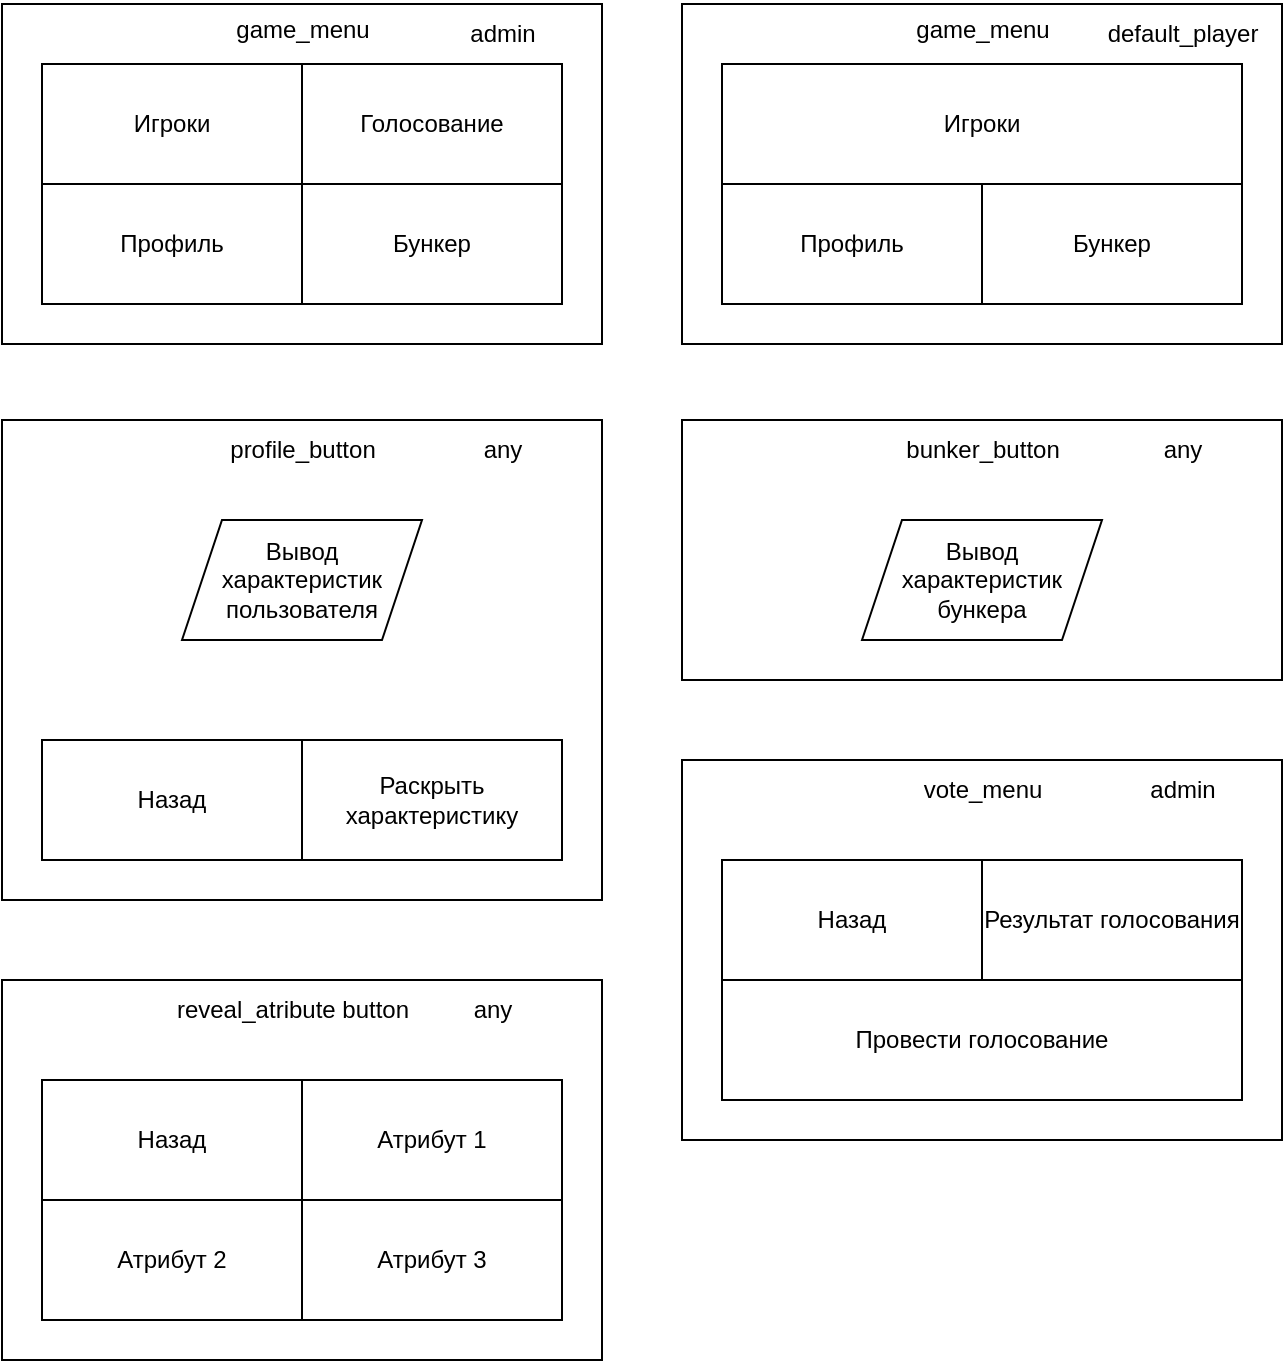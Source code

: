 <mxfile version="24.4.13" type="github">
  <diagram name="Страница — 1" id="MnqRbCTAZW6nNjorJu6J">
    <mxGraphModel dx="1271" dy="711" grid="1" gridSize="10" guides="1" tooltips="1" connect="1" arrows="1" fold="1" page="1" pageScale="1" pageWidth="827" pageHeight="1169" math="0" shadow="0">
      <root>
        <mxCell id="0" />
        <mxCell id="1" parent="0" />
        <mxCell id="LgHQ-KVYW7qDHZazof08-20" value="" style="rounded=0;whiteSpace=wrap;html=1;fillColor=none;" vertex="1" parent="1">
          <mxGeometry x="20" y="520" width="300" height="190" as="geometry" />
        </mxCell>
        <mxCell id="LgHQ-KVYW7qDHZazof08-27" value="" style="rounded=0;whiteSpace=wrap;html=1;fillColor=none;" vertex="1" parent="1">
          <mxGeometry x="360" y="32" width="300" height="170" as="geometry" />
        </mxCell>
        <mxCell id="LgHQ-KVYW7qDHZazof08-13" value="" style="rounded=0;whiteSpace=wrap;html=1;fillColor=none;" vertex="1" parent="1">
          <mxGeometry x="20" y="240" width="300" height="240" as="geometry" />
        </mxCell>
        <mxCell id="LgHQ-KVYW7qDHZazof08-1" value="Профиль" style="rounded=0;whiteSpace=wrap;html=1;" vertex="1" parent="1">
          <mxGeometry x="40" y="122" width="130" height="60" as="geometry" />
        </mxCell>
        <mxCell id="LgHQ-KVYW7qDHZazof08-2" value="Игроки" style="rounded=0;whiteSpace=wrap;html=1;" vertex="1" parent="1">
          <mxGeometry x="40" y="62" width="130" height="60" as="geometry" />
        </mxCell>
        <mxCell id="LgHQ-KVYW7qDHZazof08-3" value="Голосование" style="rounded=0;whiteSpace=wrap;html=1;" vertex="1" parent="1">
          <mxGeometry x="170" y="62" width="130" height="60" as="geometry" />
        </mxCell>
        <mxCell id="LgHQ-KVYW7qDHZazof08-4" value="admin" style="text;html=1;align=center;verticalAlign=middle;resizable=0;points=[];autosize=1;strokeColor=none;fillColor=none;" vertex="1" parent="1">
          <mxGeometry x="240" y="32" width="60" height="30" as="geometry" />
        </mxCell>
        <mxCell id="LgHQ-KVYW7qDHZazof08-5" value="Бункер" style="rounded=0;whiteSpace=wrap;html=1;" vertex="1" parent="1">
          <mxGeometry x="170" y="122" width="130" height="60" as="geometry" />
        </mxCell>
        <mxCell id="LgHQ-KVYW7qDHZazof08-6" value="game_menu" style="text;html=1;align=center;verticalAlign=middle;resizable=0;points=[];autosize=1;strokeColor=none;fillColor=none;" vertex="1" parent="1">
          <mxGeometry x="125" y="30" width="90" height="30" as="geometry" />
        </mxCell>
        <mxCell id="LgHQ-KVYW7qDHZazof08-7" value="profile_button" style="text;html=1;align=center;verticalAlign=middle;resizable=0;points=[];autosize=1;strokeColor=none;fillColor=none;" vertex="1" parent="1">
          <mxGeometry x="120" y="240" width="100" height="30" as="geometry" />
        </mxCell>
        <mxCell id="LgHQ-KVYW7qDHZazof08-8" value="any" style="text;html=1;align=center;verticalAlign=middle;resizable=0;points=[];autosize=1;strokeColor=none;fillColor=none;" vertex="1" parent="1">
          <mxGeometry x="250" y="240" width="40" height="30" as="geometry" />
        </mxCell>
        <mxCell id="LgHQ-KVYW7qDHZazof08-9" value="Вывод характеристик пользователя" style="shape=parallelogram;perimeter=parallelogramPerimeter;whiteSpace=wrap;html=1;fixedSize=1;" vertex="1" parent="1">
          <mxGeometry x="110" y="290" width="120" height="60" as="geometry" />
        </mxCell>
        <mxCell id="LgHQ-KVYW7qDHZazof08-10" value="Назад" style="rounded=0;whiteSpace=wrap;html=1;" vertex="1" parent="1">
          <mxGeometry x="40" y="400" width="130" height="60" as="geometry" />
        </mxCell>
        <mxCell id="LgHQ-KVYW7qDHZazof08-11" value="Раскрыть характеристику" style="rounded=0;whiteSpace=wrap;html=1;" vertex="1" parent="1">
          <mxGeometry x="170" y="400" width="130" height="60" as="geometry" />
        </mxCell>
        <mxCell id="LgHQ-KVYW7qDHZazof08-12" value="" style="rounded=0;whiteSpace=wrap;html=1;fillColor=none;" vertex="1" parent="1">
          <mxGeometry x="20" y="32" width="300" height="170" as="geometry" />
        </mxCell>
        <mxCell id="LgHQ-KVYW7qDHZazof08-14" value="reveal_atribute button" style="text;html=1;align=center;verticalAlign=middle;resizable=0;points=[];autosize=1;strokeColor=none;fillColor=none;" vertex="1" parent="1">
          <mxGeometry x="95" y="520" width="140" height="30" as="geometry" />
        </mxCell>
        <mxCell id="LgHQ-KVYW7qDHZazof08-15" value="any" style="text;html=1;align=center;verticalAlign=middle;resizable=0;points=[];autosize=1;strokeColor=none;fillColor=none;" vertex="1" parent="1">
          <mxGeometry x="245" y="520" width="40" height="30" as="geometry" />
        </mxCell>
        <mxCell id="LgHQ-KVYW7qDHZazof08-16" value="Назад" style="rounded=0;whiteSpace=wrap;html=1;" vertex="1" parent="1">
          <mxGeometry x="40" y="570" width="130" height="60" as="geometry" />
        </mxCell>
        <mxCell id="LgHQ-KVYW7qDHZazof08-17" value="Атрибут 1" style="rounded=0;whiteSpace=wrap;html=1;" vertex="1" parent="1">
          <mxGeometry x="170" y="570" width="130" height="60" as="geometry" />
        </mxCell>
        <mxCell id="LgHQ-KVYW7qDHZazof08-18" value="Атрибут 2" style="rounded=0;whiteSpace=wrap;html=1;" vertex="1" parent="1">
          <mxGeometry x="40" y="630" width="130" height="60" as="geometry" />
        </mxCell>
        <mxCell id="LgHQ-KVYW7qDHZazof08-19" value="Атрибут 3" style="rounded=0;whiteSpace=wrap;html=1;" vertex="1" parent="1">
          <mxGeometry x="170" y="630" width="130" height="60" as="geometry" />
        </mxCell>
        <mxCell id="LgHQ-KVYW7qDHZazof08-21" value="Профиль" style="rounded=0;whiteSpace=wrap;html=1;" vertex="1" parent="1">
          <mxGeometry x="380" y="122" width="130" height="60" as="geometry" />
        </mxCell>
        <mxCell id="LgHQ-KVYW7qDHZazof08-22" value="Игроки" style="rounded=0;whiteSpace=wrap;html=1;" vertex="1" parent="1">
          <mxGeometry x="380" y="62" width="260" height="60" as="geometry" />
        </mxCell>
        <mxCell id="LgHQ-KVYW7qDHZazof08-24" value="default_player" style="text;html=1;align=center;verticalAlign=middle;resizable=0;points=[];autosize=1;strokeColor=none;fillColor=none;" vertex="1" parent="1">
          <mxGeometry x="560" y="32" width="100" height="30" as="geometry" />
        </mxCell>
        <mxCell id="LgHQ-KVYW7qDHZazof08-25" value="Бункер" style="rounded=0;whiteSpace=wrap;html=1;" vertex="1" parent="1">
          <mxGeometry x="510" y="122" width="130" height="60" as="geometry" />
        </mxCell>
        <mxCell id="LgHQ-KVYW7qDHZazof08-26" value="game_menu" style="text;html=1;align=center;verticalAlign=middle;resizable=0;points=[];autosize=1;strokeColor=none;fillColor=none;" vertex="1" parent="1">
          <mxGeometry x="465" y="30" width="90" height="30" as="geometry" />
        </mxCell>
        <mxCell id="LgHQ-KVYW7qDHZazof08-28" value="" style="rounded=0;whiteSpace=wrap;html=1;fillColor=none;" vertex="1" parent="1">
          <mxGeometry x="360" y="240" width="300" height="130" as="geometry" />
        </mxCell>
        <mxCell id="LgHQ-KVYW7qDHZazof08-29" value="bunker_button" style="text;html=1;align=center;verticalAlign=middle;resizable=0;points=[];autosize=1;strokeColor=none;fillColor=none;" vertex="1" parent="1">
          <mxGeometry x="460" y="240" width="100" height="30" as="geometry" />
        </mxCell>
        <mxCell id="LgHQ-KVYW7qDHZazof08-30" value="any" style="text;html=1;align=center;verticalAlign=middle;resizable=0;points=[];autosize=1;strokeColor=none;fillColor=none;" vertex="1" parent="1">
          <mxGeometry x="590" y="240" width="40" height="30" as="geometry" />
        </mxCell>
        <mxCell id="LgHQ-KVYW7qDHZazof08-31" value="Вывод характеристик бункера" style="shape=parallelogram;perimeter=parallelogramPerimeter;whiteSpace=wrap;html=1;fixedSize=1;" vertex="1" parent="1">
          <mxGeometry x="450" y="290" width="120" height="60" as="geometry" />
        </mxCell>
        <mxCell id="LgHQ-KVYW7qDHZazof08-34" value="" style="rounded=0;whiteSpace=wrap;html=1;fillColor=none;" vertex="1" parent="1">
          <mxGeometry x="360" y="410" width="300" height="190" as="geometry" />
        </mxCell>
        <mxCell id="LgHQ-KVYW7qDHZazof08-35" value="vote_menu" style="text;html=1;align=center;verticalAlign=middle;resizable=0;points=[];autosize=1;strokeColor=none;fillColor=none;" vertex="1" parent="1">
          <mxGeometry x="470" y="410" width="80" height="30" as="geometry" />
        </mxCell>
        <mxCell id="LgHQ-KVYW7qDHZazof08-36" value="admin" style="text;html=1;align=center;verticalAlign=middle;resizable=0;points=[];autosize=1;strokeColor=none;fillColor=none;" vertex="1" parent="1">
          <mxGeometry x="580" y="410" width="60" height="30" as="geometry" />
        </mxCell>
        <mxCell id="LgHQ-KVYW7qDHZazof08-38" value="Назад" style="rounded=0;whiteSpace=wrap;html=1;" vertex="1" parent="1">
          <mxGeometry x="380" y="460" width="130" height="60" as="geometry" />
        </mxCell>
        <mxCell id="LgHQ-KVYW7qDHZazof08-39" value="Провести голосование" style="rounded=0;whiteSpace=wrap;html=1;" vertex="1" parent="1">
          <mxGeometry x="380" y="520" width="260" height="60" as="geometry" />
        </mxCell>
        <mxCell id="LgHQ-KVYW7qDHZazof08-40" value="Результат голосования" style="rounded=0;whiteSpace=wrap;html=1;" vertex="1" parent="1">
          <mxGeometry x="510" y="460" width="130" height="60" as="geometry" />
        </mxCell>
      </root>
    </mxGraphModel>
  </diagram>
</mxfile>
